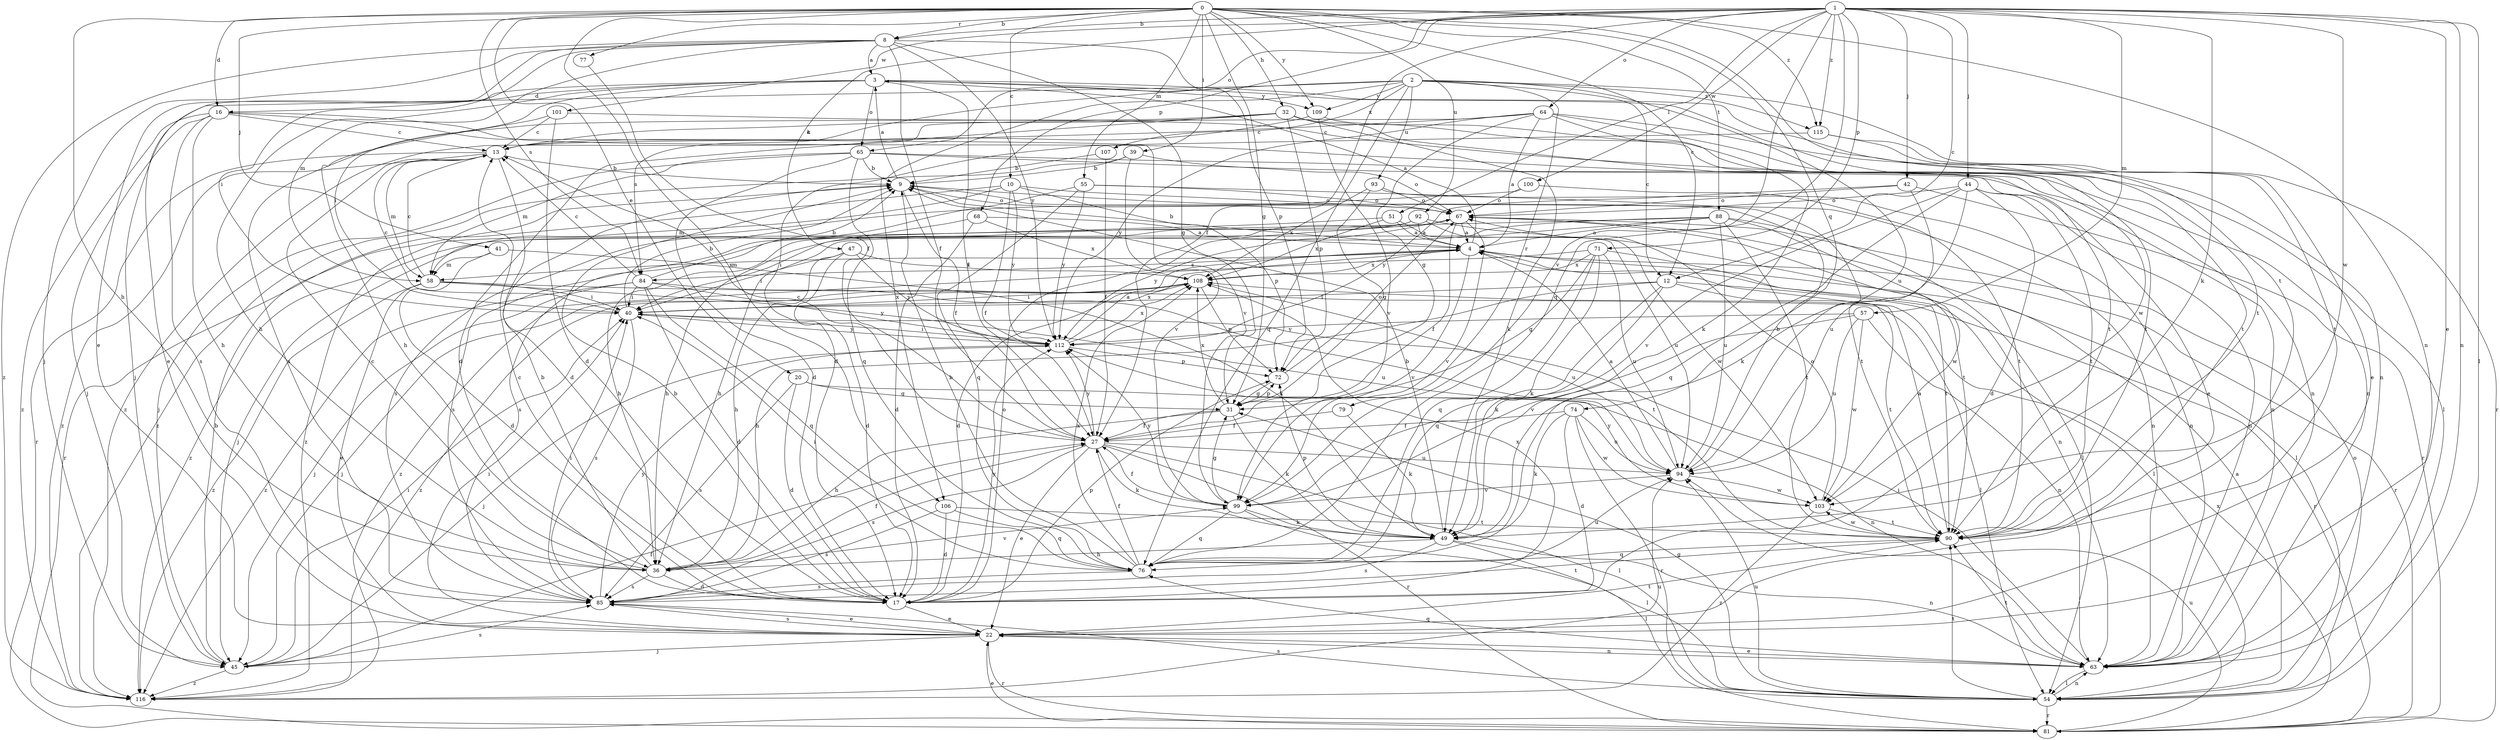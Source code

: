 strict digraph  {
0;
1;
2;
3;
4;
8;
9;
10;
12;
13;
16;
17;
20;
22;
27;
31;
32;
36;
39;
40;
41;
42;
44;
45;
47;
49;
51;
54;
55;
57;
58;
63;
64;
65;
67;
68;
71;
72;
74;
76;
77;
79;
81;
84;
85;
88;
90;
92;
93;
94;
99;
100;
101;
103;
106;
107;
108;
109;
112;
115;
116;
0 -> 8  [label=b];
0 -> 10  [label=c];
0 -> 12  [label=c];
0 -> 16  [label=d];
0 -> 20  [label=e];
0 -> 31  [label=g];
0 -> 32  [label=h];
0 -> 36  [label=h];
0 -> 39  [label=i];
0 -> 41  [label=j];
0 -> 55  [label=m];
0 -> 63  [label=n];
0 -> 74  [label=q];
0 -> 77  [label=r];
0 -> 84  [label=s];
0 -> 88  [label=t];
0 -> 90  [label=t];
0 -> 92  [label=u];
0 -> 106  [label=x];
0 -> 109  [label=y];
0 -> 115  [label=z];
1 -> 8  [label=b];
1 -> 12  [label=c];
1 -> 22  [label=e];
1 -> 27  [label=f];
1 -> 42  [label=j];
1 -> 44  [label=j];
1 -> 47  [label=k];
1 -> 49  [label=k];
1 -> 51  [label=l];
1 -> 54  [label=l];
1 -> 57  [label=m];
1 -> 63  [label=n];
1 -> 64  [label=o];
1 -> 65  [label=o];
1 -> 68  [label=p];
1 -> 71  [label=p];
1 -> 76  [label=q];
1 -> 99  [label=v];
1 -> 100  [label=w];
1 -> 101  [label=w];
1 -> 103  [label=w];
1 -> 115  [label=z];
2 -> 12  [label=c];
2 -> 45  [label=j];
2 -> 76  [label=q];
2 -> 79  [label=r];
2 -> 81  [label=r];
2 -> 84  [label=s];
2 -> 93  [label=u];
2 -> 94  [label=u];
2 -> 106  [label=x];
2 -> 107  [label=x];
2 -> 109  [label=y];
2 -> 115  [label=z];
3 -> 16  [label=d];
3 -> 22  [label=e];
3 -> 27  [label=f];
3 -> 36  [label=h];
3 -> 40  [label=i];
3 -> 63  [label=n];
3 -> 65  [label=o];
3 -> 90  [label=t];
3 -> 109  [label=y];
4 -> 3  [label=a];
4 -> 9  [label=b];
4 -> 17  [label=d];
4 -> 54  [label=l];
4 -> 58  [label=m];
4 -> 81  [label=r];
4 -> 84  [label=s];
4 -> 99  [label=v];
4 -> 108  [label=x];
8 -> 3  [label=a];
8 -> 22  [label=e];
8 -> 27  [label=f];
8 -> 31  [label=g];
8 -> 40  [label=i];
8 -> 45  [label=j];
8 -> 58  [label=m];
8 -> 72  [label=p];
8 -> 112  [label=y];
8 -> 116  [label=z];
9 -> 3  [label=a];
9 -> 27  [label=f];
9 -> 63  [label=n];
9 -> 67  [label=o];
10 -> 27  [label=f];
10 -> 58  [label=m];
10 -> 67  [label=o];
10 -> 72  [label=p];
10 -> 81  [label=r];
10 -> 112  [label=y];
12 -> 36  [label=h];
12 -> 40  [label=i];
12 -> 49  [label=k];
12 -> 76  [label=q];
12 -> 81  [label=r];
12 -> 90  [label=t];
13 -> 9  [label=b];
13 -> 17  [label=d];
13 -> 58  [label=m];
13 -> 81  [label=r];
13 -> 116  [label=z];
16 -> 13  [label=c];
16 -> 36  [label=h];
16 -> 45  [label=j];
16 -> 63  [label=n];
16 -> 85  [label=s];
16 -> 99  [label=v];
16 -> 116  [label=z];
17 -> 9  [label=b];
17 -> 13  [label=c];
17 -> 22  [label=e];
17 -> 67  [label=o];
17 -> 72  [label=p];
17 -> 108  [label=x];
17 -> 112  [label=y];
20 -> 17  [label=d];
20 -> 31  [label=g];
20 -> 63  [label=n];
20 -> 85  [label=s];
22 -> 40  [label=i];
22 -> 45  [label=j];
22 -> 63  [label=n];
22 -> 81  [label=r];
22 -> 85  [label=s];
22 -> 90  [label=t];
27 -> 13  [label=c];
27 -> 22  [label=e];
27 -> 49  [label=k];
27 -> 54  [label=l];
27 -> 81  [label=r];
27 -> 85  [label=s];
27 -> 94  [label=u];
27 -> 112  [label=y];
31 -> 27  [label=f];
31 -> 36  [label=h];
31 -> 49  [label=k];
31 -> 72  [label=p];
31 -> 108  [label=x];
32 -> 13  [label=c];
32 -> 17  [label=d];
32 -> 49  [label=k];
32 -> 72  [label=p];
32 -> 85  [label=s];
32 -> 90  [label=t];
32 -> 103  [label=w];
36 -> 9  [label=b];
36 -> 13  [label=c];
36 -> 17  [label=d];
36 -> 27  [label=f];
36 -> 85  [label=s];
36 -> 99  [label=v];
39 -> 9  [label=b];
39 -> 67  [label=o];
39 -> 99  [label=v];
39 -> 116  [label=z];
40 -> 9  [label=b];
40 -> 13  [label=c];
40 -> 85  [label=s];
40 -> 108  [label=x];
40 -> 112  [label=y];
41 -> 17  [label=d];
41 -> 49  [label=k];
41 -> 58  [label=m];
42 -> 67  [label=o];
42 -> 81  [label=r];
42 -> 94  [label=u];
42 -> 112  [label=y];
44 -> 17  [label=d];
44 -> 49  [label=k];
44 -> 63  [label=n];
44 -> 67  [label=o];
44 -> 76  [label=q];
44 -> 90  [label=t];
44 -> 99  [label=v];
45 -> 9  [label=b];
45 -> 27  [label=f];
45 -> 40  [label=i];
45 -> 85  [label=s];
45 -> 116  [label=z];
47 -> 17  [label=d];
47 -> 36  [label=h];
47 -> 40  [label=i];
47 -> 108  [label=x];
47 -> 112  [label=y];
49 -> 9  [label=b];
49 -> 36  [label=h];
49 -> 54  [label=l];
49 -> 63  [label=n];
49 -> 72  [label=p];
49 -> 85  [label=s];
51 -> 4  [label=a];
51 -> 85  [label=s];
51 -> 94  [label=u];
51 -> 108  [label=x];
54 -> 4  [label=a];
54 -> 31  [label=g];
54 -> 63  [label=n];
54 -> 67  [label=o];
54 -> 81  [label=r];
54 -> 85  [label=s];
54 -> 90  [label=t];
54 -> 94  [label=u];
55 -> 67  [label=o];
55 -> 76  [label=q];
55 -> 85  [label=s];
55 -> 90  [label=t];
55 -> 112  [label=y];
57 -> 63  [label=n];
57 -> 94  [label=u];
57 -> 99  [label=v];
57 -> 103  [label=w];
57 -> 112  [label=y];
58 -> 13  [label=c];
58 -> 22  [label=e];
58 -> 40  [label=i];
58 -> 54  [label=l];
58 -> 94  [label=u];
58 -> 116  [label=z];
63 -> 22  [label=e];
63 -> 40  [label=i];
63 -> 54  [label=l];
63 -> 76  [label=q];
63 -> 90  [label=t];
64 -> 4  [label=a];
64 -> 13  [label=c];
64 -> 31  [label=g];
64 -> 49  [label=k];
64 -> 54  [label=l];
64 -> 90  [label=t];
64 -> 112  [label=y];
64 -> 116  [label=z];
65 -> 9  [label=b];
65 -> 17  [label=d];
65 -> 22  [label=e];
65 -> 45  [label=j];
65 -> 58  [label=m];
65 -> 63  [label=n];
65 -> 76  [label=q];
67 -> 4  [label=a];
67 -> 27  [label=f];
67 -> 45  [label=j];
67 -> 54  [label=l];
67 -> 90  [label=t];
67 -> 99  [label=v];
67 -> 112  [label=y];
68 -> 4  [label=a];
68 -> 17  [label=d];
68 -> 36  [label=h];
68 -> 108  [label=x];
71 -> 31  [label=g];
71 -> 49  [label=k];
71 -> 76  [label=q];
71 -> 90  [label=t];
71 -> 94  [label=u];
71 -> 108  [label=x];
71 -> 116  [label=z];
72 -> 31  [label=g];
72 -> 67  [label=o];
74 -> 17  [label=d];
74 -> 27  [label=f];
74 -> 49  [label=k];
74 -> 81  [label=r];
74 -> 94  [label=u];
74 -> 103  [label=w];
76 -> 9  [label=b];
76 -> 27  [label=f];
76 -> 40  [label=i];
76 -> 85  [label=s];
76 -> 94  [label=u];
76 -> 108  [label=x];
77 -> 27  [label=f];
79 -> 27  [label=f];
79 -> 49  [label=k];
81 -> 22  [label=e];
81 -> 94  [label=u];
81 -> 108  [label=x];
84 -> 9  [label=b];
84 -> 13  [label=c];
84 -> 17  [label=d];
84 -> 40  [label=i];
84 -> 45  [label=j];
84 -> 76  [label=q];
84 -> 90  [label=t];
84 -> 112  [label=y];
84 -> 116  [label=z];
85 -> 22  [label=e];
85 -> 40  [label=i];
85 -> 90  [label=t];
85 -> 112  [label=y];
88 -> 4  [label=a];
88 -> 36  [label=h];
88 -> 40  [label=i];
88 -> 54  [label=l];
88 -> 90  [label=t];
88 -> 94  [label=u];
88 -> 103  [label=w];
88 -> 116  [label=z];
90 -> 4  [label=a];
90 -> 76  [label=q];
90 -> 103  [label=w];
92 -> 4  [label=a];
92 -> 36  [label=h];
92 -> 63  [label=n];
92 -> 85  [label=s];
92 -> 103  [label=w];
93 -> 31  [label=g];
93 -> 63  [label=n];
93 -> 67  [label=o];
93 -> 108  [label=x];
94 -> 4  [label=a];
94 -> 9  [label=b];
94 -> 99  [label=v];
94 -> 103  [label=w];
99 -> 27  [label=f];
99 -> 31  [label=g];
99 -> 49  [label=k];
99 -> 54  [label=l];
99 -> 76  [label=q];
99 -> 112  [label=y];
100 -> 67  [label=o];
100 -> 90  [label=t];
100 -> 116  [label=z];
101 -> 13  [label=c];
101 -> 17  [label=d];
101 -> 36  [label=h];
101 -> 63  [label=n];
103 -> 67  [label=o];
103 -> 90  [label=t];
103 -> 112  [label=y];
103 -> 116  [label=z];
106 -> 17  [label=d];
106 -> 76  [label=q];
106 -> 85  [label=s];
106 -> 90  [label=t];
107 -> 9  [label=b];
107 -> 27  [label=f];
108 -> 40  [label=i];
108 -> 45  [label=j];
108 -> 72  [label=p];
108 -> 94  [label=u];
108 -> 116  [label=z];
109 -> 13  [label=c];
109 -> 90  [label=t];
109 -> 99  [label=v];
112 -> 4  [label=a];
112 -> 40  [label=i];
112 -> 45  [label=j];
112 -> 72  [label=p];
112 -> 108  [label=x];
115 -> 17  [label=d];
115 -> 22  [label=e];
115 -> 90  [label=t];
116 -> 94  [label=u];
}
